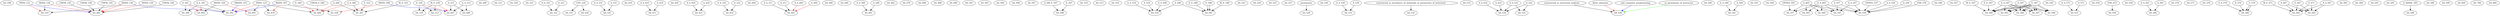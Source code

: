 digraph G {
    AA_198;
    edge [color=black];
    MATH_126 -> AA_210;
    MATH_136 -> AA_210;
    edge [color=red];
    PHYS_121 -> AA_210;
    edge [color=black];
    CHEM_140 -> AA_260;
    CHEM_142 -> AA_260;
    CHEM_144 -> AA_260;
    CHEM_145 -> AA_260;
    edge [color=red];
    MATH_126 -> AA_260;
    MATH_129 -> AA_260;
    MATH_136 -> AA_260;
    edge [color=blue];
    PHYS_121 -> AA_260;
    AA_299;
    edge [color=black];
    A_A_260 -> AA_301;
    A_260 -> AA_301;
    M_E_323 -> AA_301;
    E_323 -> AA_301;
    edge [color=black];
    A_A_301 -> AA_302;
    A_301 -> AA_302;
    edge [color=red];
    PHYS_123 -> AA_302;
    edge [color=blue];
    AMATH_351 -> AA_302;
    MATH_136 -> AA_302;
    MATH_307 -> AA_302;
    edge [color=black];
    M_E_230 -> AA_310;
    E_230 -> AA_310;
    AA_311;
    edge [color=black];
    M_E_230 -> AA_312;
    E_230 -> AA_312;
    AA_320;
    AA_321;
    edge [color=black];
    A_A_321 -> AA_322;
    A_321 -> AA_322;
    edge [color=black];
    CEE_220 -> AA_331;
    edge [color=black];
    A_A_331 -> AA_332;
    A_331 -> AA_332;
    edge [color=black];
    A_A_301 -> AA_360;
    A_301 -> AA_360;
    edge [color=black];
    PHYS_123 -> AA_400;
    edge [color=red];
    A_A_260 -> AA_400;
    A_260 -> AA_400;
    CHEM_E_260 -> AA_400;
    E_260 -> AA_400;
    edge [color=black];
    MATH_324 -> AA_402;
    edge [color=red];
    A_A_301 -> AA_402;
    A_301 -> AA_402;
    edge [color=black];
    PHYS_123 -> AA_405;
    edge [color=red];
    MATH_324 -> AA_405;
    AA_410;
    edge [color=black];
    A_A_410 -> AA_411;
    A_410 -> AA_411;
    edge [color=black];
    PHYS_123 -> AA_419;
    edge [color=red];
    MATH_307 -> AA_419;
    AA_420;
    edge [color=black];
    A_A_420 -> AA_421;
    A_420 -> AA_421;
    edge [color=black];
    CEE_220 -> AA_430;
    edge [color=black];
    A_A_332 -> AA_432;
    A_332 -> AA_432;
    AA_440;
    edge [color=black];
    A_A_311 -> AA_441;
    A_311 -> AA_441;
    edge [color=red];
    A_A_440 -> AA_441;
    A_440 -> AA_441;
    edge [color=black];
    A_A_312 -> AA_447;
    A_312 -> AA_447;
    edge [color=red];
    M_E_230 -> AA_447;
    E_230 -> AA_447;
    edge [color=blue];
    MATH_308 -> AA_447;
    AA_448;
    AA_449;
    edge [color=black];
    A_A_360 -> AA_461;
    A_360 -> AA_461;
    AA_462;
    AA_470;
    edge [color=black];
    A_A_312 -> AA_480;
    A_312 -> AA_480;
    AA_496;
    AA_498;
    AA_499;
    AA_501;
    AA_503;
    AA_504;
    AA_506;
    AA_507;
    edge [color=black];
    A_AM_E_507 -> AA_508;
    E_507 -> AA_508;
    AA_510;
    AA_513;
    AA_516;
    edge [color=black];
    A_A_516 -> AA_518;
    A_516 -> AA_518;
    A_A_548 -> AA_518;
    A_548 -> AA_518;
    AA_523;
    AA_524;
    AA_525;
    AA_527;
    edge [color=black];
    MATH_307 -> AA_528;
    edge [color=red];
    MATH_308 -> AA_528;
    edge [color=black];
    permission -> AA_529;
    AA_530;
    edge [color=black];
    A_A_530 -> AA_531;
    A_530 -> AA_531;
    edge [color=black];
    coursework_in_mechanics_of_matierals_or_permission_of_instructor -> AA_532;
    AA_533;
    edge [color=black];
    A_A_432 -> AA_534;
    A_432 -> AA_534;
    A_A_532 -> AA_534;
    A_532 -> AA_534;
    edge [color=black];
    A_A_532 -> AA_535;
    A_532 -> AA_535;
    edge [color=black];
    coursework_in_structural_analysis -> AA_538;
    edge [color=red];
    finite_elements -> AA_538;
    edge [color=blue];
    and_computer_programming -> AA_538;
    edge [color=green];
    or_permission_of_instructor -> AA_538;
    AA_540;
    edge [color=black];
    A_A_540 -> AA_541;
    A_540 -> AA_541;
    AA_543;
    AA_544;
    edge [color=black];
    A_A_405 -> AA_545;
    A_405 -> AA_545;
    A_A_557 -> AA_545;
    A_557 -> AA_545;
    AA_546;
    AA_547;
    edge [color=black];
    A_A_547 -> AA_548;
    A_547 -> AA_548;
    E_547 -> AA_548;
    E_547 -> AA_548;
    edge [color=black];
    A_A_547 -> AA_549;
    A_547 -> AA_549;
    E_E_547 -> AA_549;
    E_547 -> AA_549;
    M_E_547 -> AA_549;
    E_547 -> AA_549;
    AA_550;
    edge [color=black];
    A_A_571 -> AA_553;
    A_571 -> AA_553;
    AA_554;
    edge [color=black];
    ESS_415 -> AA_556;
    edge [color=black];
    A_A_405 -> AA_557;
    A_405 -> AA_557;
    GPHYS_505 -> AA_557;
    edge [color=black];
    A_A_405 -> AA_558;
    A_405 -> AA_558;
    A_A_556 -> AA_558;
    A_556 -> AA_558;
    A_A_557 -> AA_558;
    A_557 -> AA_558;
    ESS_576 -> AA_558;
    GPHYS_537 -> AA_558;
    AA_559;
    edge [color=black];
    A_A_405 -> AA_560;
    A_405 -> AA_560;
    edge [color=black];
    A_A_501 -> AA_564;
    A_501 -> AA_564;
    edge [color=black];
    A_A_405 -> AA_565;
    A_405 -> AA_565;
    AA_570;
    AA_571;
    AA_578;
    edge [color=black];
    A_A_570 -> AA_580;
    A_570 -> AA_580;
    E_570 -> AA_580;
    E_570 -> AA_580;
    edge [color=black];
    E_E_548 -> AA_581;
    E_548 -> AA_581;
    A_548 -> AA_581;
    M_E_548 -> AA_581;
    E_548 -> AA_581;
    edge [color=black];
    A_A_447 -> AA_582;
    A_447 -> AA_582;
    E_447 -> AA_582;
    M_E_471 -> AA_582;
    E_471 -> AA_582;
    edge [color=black];
    A_A_447 -> AA_583;
    A_447 -> AA_583;
    E_447 -> AA_583;
    E_471 -> AA_583;
    AA_585;
    AA_589;
    AA_591;
    edge [color=black];
    A_A_547 -> AA_593;
    A_547 -> AA_593;
    E_547 -> AA_593;
    E_547 -> AA_593;
    edge [color=black];
    A_A_547 -> AA_594;
    A_547 -> AA_594;
    E_547 -> AA_594;
    E_547 -> AA_594;
    AA_595;
    edge [color=black];
    A_AINDE_595 -> AA_596;
    edge [color=black];
    A_A_547 -> AA_597;
    A_547 -> AA_597;
    E_547 -> AA_597;
    E_547 -> AA_597;
    AA_598;
    AA_599;
    AA_600;
    AA_700;
    AA_800;
}
